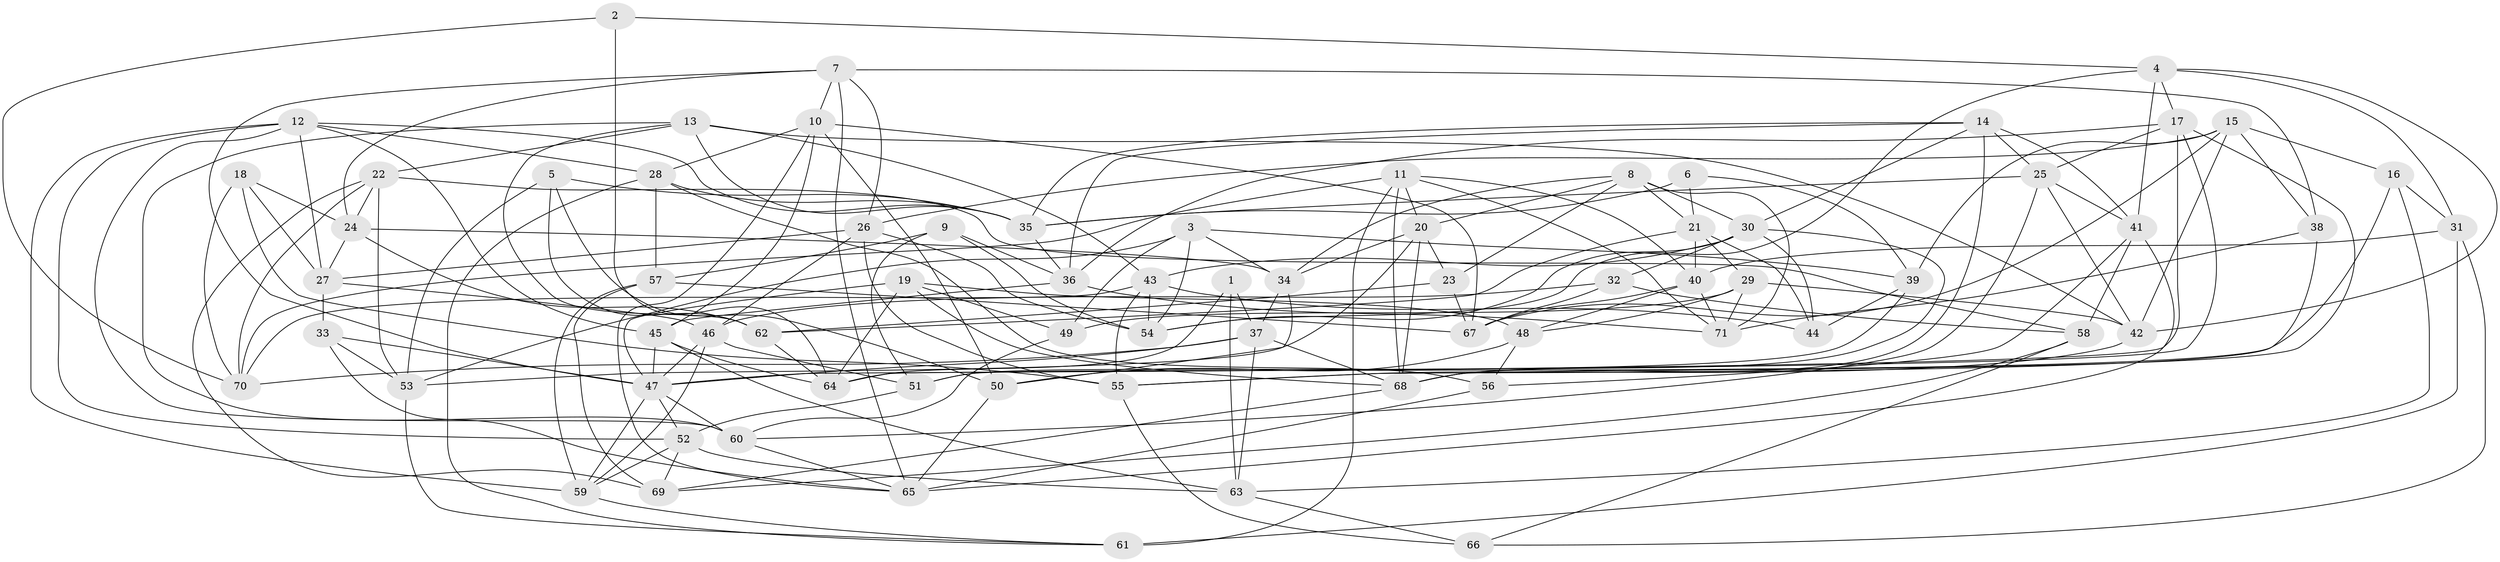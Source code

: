// original degree distribution, {4: 1.0}
// Generated by graph-tools (version 1.1) at 2025/38/03/04/25 23:38:19]
// undirected, 71 vertices, 196 edges
graph export_dot {
  node [color=gray90,style=filled];
  1;
  2;
  3;
  4;
  5;
  6;
  7;
  8;
  9;
  10;
  11;
  12;
  13;
  14;
  15;
  16;
  17;
  18;
  19;
  20;
  21;
  22;
  23;
  24;
  25;
  26;
  27;
  28;
  29;
  30;
  31;
  32;
  33;
  34;
  35;
  36;
  37;
  38;
  39;
  40;
  41;
  42;
  43;
  44;
  45;
  46;
  47;
  48;
  49;
  50;
  51;
  52;
  53;
  54;
  55;
  56;
  57;
  58;
  59;
  60;
  61;
  62;
  63;
  64;
  65;
  66;
  67;
  68;
  69;
  70;
  71;
  1 -- 37 [weight=1.0];
  1 -- 63 [weight=1.0];
  1 -- 64 [weight=2.0];
  2 -- 4 [weight=1.0];
  2 -- 64 [weight=2.0];
  2 -- 70 [weight=1.0];
  3 -- 34 [weight=1.0];
  3 -- 39 [weight=1.0];
  3 -- 49 [weight=2.0];
  3 -- 53 [weight=1.0];
  3 -- 54 [weight=1.0];
  4 -- 17 [weight=1.0];
  4 -- 31 [weight=1.0];
  4 -- 41 [weight=1.0];
  4 -- 42 [weight=1.0];
  4 -- 54 [weight=1.0];
  5 -- 35 [weight=1.0];
  5 -- 50 [weight=1.0];
  5 -- 53 [weight=1.0];
  5 -- 62 [weight=1.0];
  6 -- 21 [weight=1.0];
  6 -- 35 [weight=2.0];
  6 -- 39 [weight=1.0];
  7 -- 10 [weight=1.0];
  7 -- 24 [weight=1.0];
  7 -- 26 [weight=1.0];
  7 -- 38 [weight=1.0];
  7 -- 47 [weight=1.0];
  7 -- 65 [weight=1.0];
  8 -- 20 [weight=1.0];
  8 -- 21 [weight=1.0];
  8 -- 23 [weight=1.0];
  8 -- 30 [weight=1.0];
  8 -- 34 [weight=1.0];
  8 -- 71 [weight=1.0];
  9 -- 36 [weight=1.0];
  9 -- 51 [weight=1.0];
  9 -- 54 [weight=1.0];
  9 -- 57 [weight=1.0];
  10 -- 28 [weight=1.0];
  10 -- 45 [weight=1.0];
  10 -- 50 [weight=1.0];
  10 -- 65 [weight=1.0];
  10 -- 67 [weight=1.0];
  11 -- 20 [weight=1.0];
  11 -- 40 [weight=1.0];
  11 -- 61 [weight=1.0];
  11 -- 68 [weight=1.0];
  11 -- 70 [weight=1.0];
  11 -- 71 [weight=1.0];
  12 -- 27 [weight=1.0];
  12 -- 28 [weight=1.0];
  12 -- 35 [weight=2.0];
  12 -- 45 [weight=1.0];
  12 -- 52 [weight=1.0];
  12 -- 59 [weight=1.0];
  12 -- 60 [weight=1.0];
  13 -- 22 [weight=1.0];
  13 -- 35 [weight=1.0];
  13 -- 42 [weight=1.0];
  13 -- 43 [weight=1.0];
  13 -- 60 [weight=1.0];
  13 -- 62 [weight=1.0];
  14 -- 25 [weight=1.0];
  14 -- 30 [weight=1.0];
  14 -- 35 [weight=1.0];
  14 -- 36 [weight=1.0];
  14 -- 41 [weight=1.0];
  14 -- 68 [weight=1.0];
  15 -- 16 [weight=1.0];
  15 -- 26 [weight=1.0];
  15 -- 38 [weight=1.0];
  15 -- 39 [weight=1.0];
  15 -- 42 [weight=1.0];
  15 -- 67 [weight=1.0];
  16 -- 31 [weight=1.0];
  16 -- 51 [weight=1.0];
  16 -- 63 [weight=1.0];
  17 -- 25 [weight=1.0];
  17 -- 36 [weight=1.0];
  17 -- 47 [weight=1.0];
  17 -- 64 [weight=1.0];
  17 -- 68 [weight=1.0];
  18 -- 24 [weight=1.0];
  18 -- 27 [weight=1.0];
  18 -- 55 [weight=1.0];
  18 -- 70 [weight=1.0];
  19 -- 47 [weight=1.0];
  19 -- 48 [weight=2.0];
  19 -- 49 [weight=1.0];
  19 -- 64 [weight=1.0];
  19 -- 68 [weight=1.0];
  20 -- 23 [weight=1.0];
  20 -- 34 [weight=1.0];
  20 -- 53 [weight=1.0];
  20 -- 68 [weight=1.0];
  21 -- 29 [weight=1.0];
  21 -- 40 [weight=1.0];
  21 -- 44 [weight=1.0];
  21 -- 62 [weight=1.0];
  22 -- 24 [weight=1.0];
  22 -- 53 [weight=1.0];
  22 -- 58 [weight=1.0];
  22 -- 69 [weight=1.0];
  22 -- 70 [weight=1.0];
  23 -- 62 [weight=1.0];
  23 -- 67 [weight=1.0];
  24 -- 27 [weight=1.0];
  24 -- 34 [weight=1.0];
  24 -- 62 [weight=1.0];
  25 -- 35 [weight=1.0];
  25 -- 41 [weight=1.0];
  25 -- 42 [weight=1.0];
  25 -- 60 [weight=1.0];
  26 -- 27 [weight=1.0];
  26 -- 46 [weight=1.0];
  26 -- 54 [weight=1.0];
  26 -- 55 [weight=1.0];
  27 -- 33 [weight=1.0];
  27 -- 46 [weight=1.0];
  28 -- 35 [weight=1.0];
  28 -- 56 [weight=1.0];
  28 -- 57 [weight=1.0];
  28 -- 61 [weight=1.0];
  29 -- 42 [weight=1.0];
  29 -- 48 [weight=1.0];
  29 -- 49 [weight=2.0];
  29 -- 71 [weight=1.0];
  30 -- 32 [weight=2.0];
  30 -- 43 [weight=1.0];
  30 -- 44 [weight=1.0];
  30 -- 54 [weight=1.0];
  30 -- 68 [weight=1.0];
  31 -- 40 [weight=1.0];
  31 -- 61 [weight=2.0];
  31 -- 66 [weight=1.0];
  32 -- 46 [weight=1.0];
  32 -- 58 [weight=2.0];
  32 -- 67 [weight=1.0];
  33 -- 47 [weight=1.0];
  33 -- 53 [weight=1.0];
  33 -- 65 [weight=1.0];
  34 -- 37 [weight=1.0];
  34 -- 50 [weight=1.0];
  35 -- 36 [weight=1.0];
  36 -- 45 [weight=1.0];
  36 -- 71 [weight=1.0];
  37 -- 47 [weight=1.0];
  37 -- 63 [weight=1.0];
  37 -- 68 [weight=1.0];
  37 -- 70 [weight=1.0];
  38 -- 55 [weight=1.0];
  38 -- 71 [weight=1.0];
  39 -- 44 [weight=1.0];
  39 -- 51 [weight=2.0];
  40 -- 48 [weight=1.0];
  40 -- 67 [weight=1.0];
  40 -- 71 [weight=1.0];
  41 -- 56 [weight=1.0];
  41 -- 58 [weight=1.0];
  41 -- 65 [weight=1.0];
  42 -- 55 [weight=1.0];
  43 -- 44 [weight=1.0];
  43 -- 54 [weight=1.0];
  43 -- 55 [weight=1.0];
  43 -- 70 [weight=1.0];
  45 -- 47 [weight=1.0];
  45 -- 63 [weight=1.0];
  45 -- 64 [weight=1.0];
  46 -- 47 [weight=1.0];
  46 -- 51 [weight=1.0];
  46 -- 59 [weight=1.0];
  47 -- 52 [weight=1.0];
  47 -- 59 [weight=1.0];
  47 -- 60 [weight=1.0];
  48 -- 50 [weight=1.0];
  48 -- 56 [weight=1.0];
  49 -- 60 [weight=1.0];
  50 -- 65 [weight=2.0];
  51 -- 52 [weight=1.0];
  52 -- 59 [weight=1.0];
  52 -- 63 [weight=1.0];
  52 -- 69 [weight=1.0];
  53 -- 61 [weight=1.0];
  55 -- 66 [weight=1.0];
  56 -- 65 [weight=1.0];
  57 -- 59 [weight=1.0];
  57 -- 67 [weight=1.0];
  57 -- 69 [weight=2.0];
  58 -- 66 [weight=1.0];
  58 -- 69 [weight=1.0];
  59 -- 61 [weight=1.0];
  60 -- 65 [weight=1.0];
  62 -- 64 [weight=1.0];
  63 -- 66 [weight=1.0];
  68 -- 69 [weight=1.0];
}
